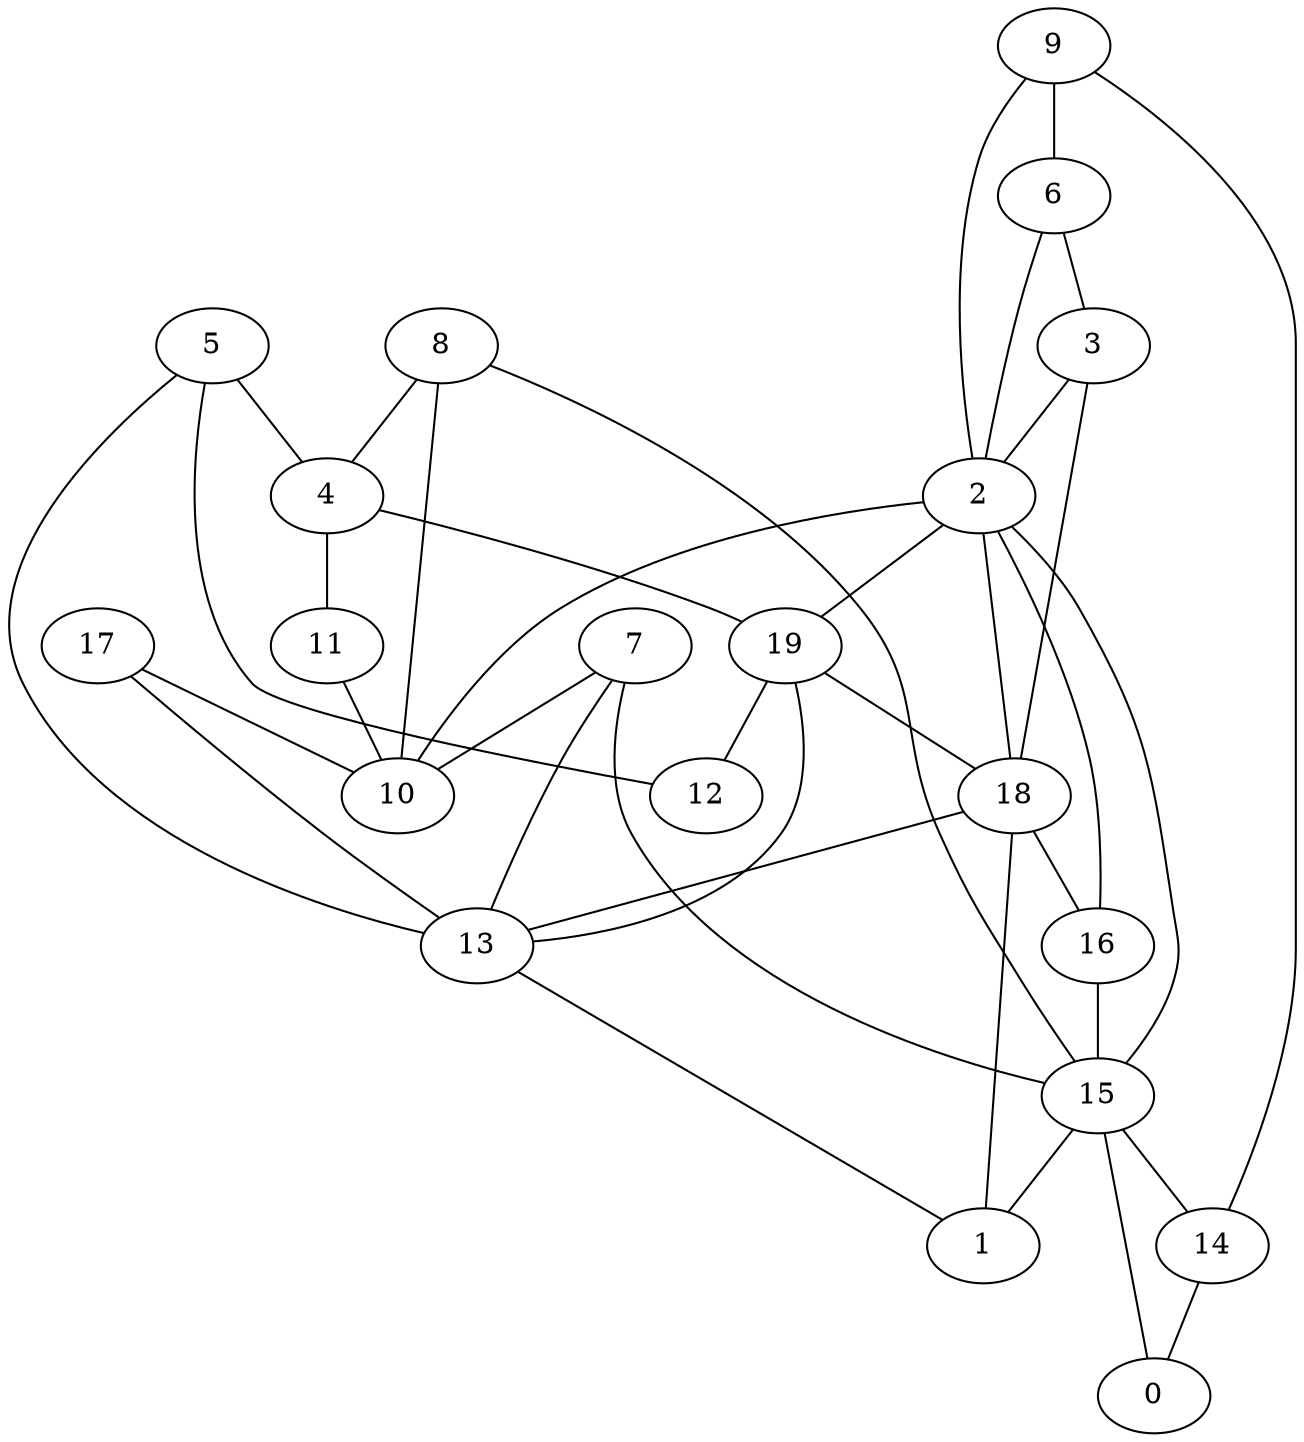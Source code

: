 digraph GG_graph {

subgraph G_graph {
edge [color = black]
"19" -> "12" [dir = none]
"19" -> "13" [dir = none]
"19" -> "18" [dir = none]
"6" -> "3" [dir = none]
"6" -> "2" [dir = none]
"2" -> "16" [dir = none]
"2" -> "19" [dir = none]
"2" -> "18" [dir = none]
"2" -> "15" [dir = none]
"2" -> "10" [dir = none]
"4" -> "11" [dir = none]
"4" -> "19" [dir = none]
"8" -> "15" [dir = none]
"8" -> "10" [dir = none]
"8" -> "4" [dir = none]
"3" -> "2" [dir = none]
"3" -> "18" [dir = none]
"16" -> "15" [dir = none]
"14" -> "0" [dir = none]
"9" -> "2" [dir = none]
"9" -> "6" [dir = none]
"9" -> "14" [dir = none]
"5" -> "4" [dir = none]
"5" -> "13" [dir = none]
"5" -> "12" [dir = none]
"11" -> "10" [dir = none]
"18" -> "13" [dir = none]
"18" -> "16" [dir = none]
"18" -> "1" [dir = none]
"17" -> "10" [dir = none]
"17" -> "13" [dir = none]
"7" -> "10" [dir = none]
"7" -> "15" [dir = none]
"7" -> "13" [dir = none]
"13" -> "1" [dir = none]
"15" -> "14" [dir = none]
"15" -> "1" [dir = none]
"15" -> "0" [dir = none]
}

}
